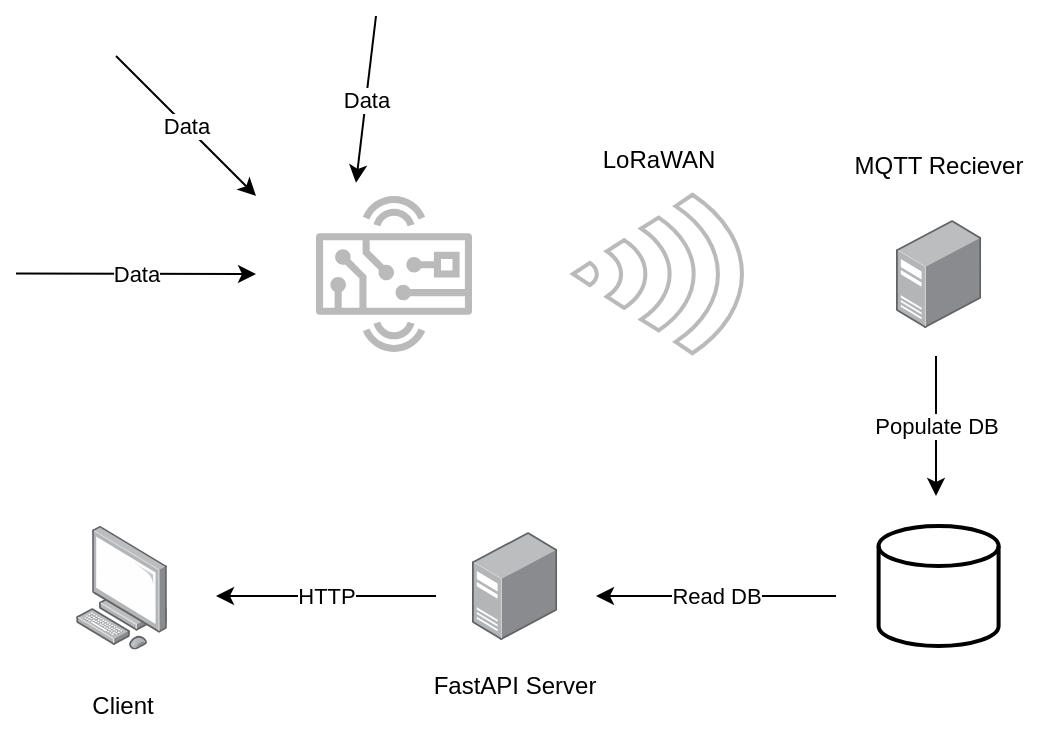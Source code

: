 <mxfile version="24.7.17">
  <diagram name="Page-1" id="vXcOGV97D-zfkoVogZVf">
    <mxGraphModel dx="678" dy="425" grid="1" gridSize="10" guides="1" tooltips="1" connect="1" arrows="1" fold="1" page="1" pageScale="1" pageWidth="827" pageHeight="1169" math="0" shadow="0">
      <root>
        <mxCell id="0" />
        <mxCell id="1" parent="0" />
        <mxCell id="YkbTa9h2mNcd4hBGybYm-1" value="" style="image;points=[];aspect=fixed;html=1;align=center;shadow=0;dashed=0;image=img/lib/allied_telesis/computer_and_terminals/Server_Desktop.svg;" vertex="1" parent="1">
          <mxGeometry x="520" y="372" width="42.6" height="54" as="geometry" />
        </mxCell>
        <mxCell id="YkbTa9h2mNcd4hBGybYm-2" value="" style="sketch=0;outlineConnect=0;fontColor=#232F3E;gradientColor=none;fillColor=#BABABA;strokeColor=none;dashed=0;verticalLabelPosition=bottom;verticalAlign=top;align=center;html=1;fontSize=12;fontStyle=0;aspect=fixed;pointerEvents=1;shape=mxgraph.aws4.hardware_board;" vertex="1" parent="1">
          <mxGeometry x="230" y="360" width="78" height="78" as="geometry" />
        </mxCell>
        <mxCell id="YkbTa9h2mNcd4hBGybYm-3" value="" style="strokeWidth=2;html=1;shape=mxgraph.flowchart.database;whiteSpace=wrap;" vertex="1" parent="1">
          <mxGeometry x="511.3" y="525" width="60" height="60" as="geometry" />
        </mxCell>
        <mxCell id="YkbTa9h2mNcd4hBGybYm-4" value="" style="image;points=[];aspect=fixed;html=1;align=center;shadow=0;dashed=0;image=img/lib/allied_telesis/computer_and_terminals/Personal_Computer.svg;" vertex="1" parent="1">
          <mxGeometry x="110" y="525" width="45.6" height="61.8" as="geometry" />
        </mxCell>
        <mxCell id="YkbTa9h2mNcd4hBGybYm-5" value="" style="endArrow=classic;html=1;rounded=0;" edge="1" parent="1">
          <mxGeometry relative="1" as="geometry">
            <mxPoint x="80" y="398.71" as="sourcePoint" />
            <mxPoint x="200" y="399" as="targetPoint" />
          </mxGeometry>
        </mxCell>
        <mxCell id="YkbTa9h2mNcd4hBGybYm-6" value="Data" style="edgeLabel;resizable=0;html=1;;align=center;verticalAlign=middle;" connectable="0" vertex="1" parent="YkbTa9h2mNcd4hBGybYm-5">
          <mxGeometry relative="1" as="geometry" />
        </mxCell>
        <mxCell id="YkbTa9h2mNcd4hBGybYm-7" value="" style="endArrow=classic;html=1;rounded=0;" edge="1" parent="1">
          <mxGeometry relative="1" as="geometry">
            <mxPoint x="130" y="290" as="sourcePoint" />
            <mxPoint x="200" y="360" as="targetPoint" />
          </mxGeometry>
        </mxCell>
        <mxCell id="YkbTa9h2mNcd4hBGybYm-8" value="Data" style="edgeLabel;resizable=0;html=1;;align=center;verticalAlign=middle;" connectable="0" vertex="1" parent="YkbTa9h2mNcd4hBGybYm-7">
          <mxGeometry relative="1" as="geometry" />
        </mxCell>
        <mxCell id="YkbTa9h2mNcd4hBGybYm-9" value="" style="endArrow=classic;html=1;rounded=0;" edge="1" parent="1">
          <mxGeometry relative="1" as="geometry">
            <mxPoint x="260" y="270" as="sourcePoint" />
            <mxPoint x="250" y="353.43" as="targetPoint" />
          </mxGeometry>
        </mxCell>
        <mxCell id="YkbTa9h2mNcd4hBGybYm-10" value="Data" style="edgeLabel;resizable=0;html=1;;align=center;verticalAlign=middle;" connectable="0" vertex="1" parent="YkbTa9h2mNcd4hBGybYm-9">
          <mxGeometry relative="1" as="geometry" />
        </mxCell>
        <mxCell id="YkbTa9h2mNcd4hBGybYm-12" value="" style="html=1;verticalLabelPosition=bottom;align=center;labelBackgroundColor=#ffffff;verticalAlign=top;strokeWidth=2;strokeColor=#BABABA;shadow=0;dashed=0;shape=mxgraph.ios7.icons.wifi;pointerEvents=1;rotation=90;" vertex="1" parent="1">
          <mxGeometry x="361.13" y="356.75" width="79.25" height="84.5" as="geometry" />
        </mxCell>
        <mxCell id="YkbTa9h2mNcd4hBGybYm-13" value="LoRaWAN" style="text;html=1;align=center;verticalAlign=middle;resizable=0;points=[];autosize=1;strokeColor=none;fillColor=none;" vertex="1" parent="1">
          <mxGeometry x="360.75" y="326.75" width="80" height="30" as="geometry" />
        </mxCell>
        <mxCell id="YkbTa9h2mNcd4hBGybYm-14" value="MQTT Reciever" style="text;html=1;align=center;verticalAlign=middle;resizable=0;points=[];autosize=1;strokeColor=none;fillColor=none;" vertex="1" parent="1">
          <mxGeometry x="486.3" y="330" width="110" height="30" as="geometry" />
        </mxCell>
        <mxCell id="YkbTa9h2mNcd4hBGybYm-16" value="" style="endArrow=classic;html=1;rounded=0;" edge="1" parent="1">
          <mxGeometry relative="1" as="geometry">
            <mxPoint x="540" y="440" as="sourcePoint" />
            <mxPoint x="540" y="510" as="targetPoint" />
          </mxGeometry>
        </mxCell>
        <mxCell id="YkbTa9h2mNcd4hBGybYm-17" value="Populate DB" style="edgeLabel;resizable=0;html=1;;align=center;verticalAlign=middle;" connectable="0" vertex="1" parent="YkbTa9h2mNcd4hBGybYm-16">
          <mxGeometry relative="1" as="geometry" />
        </mxCell>
        <mxCell id="YkbTa9h2mNcd4hBGybYm-18" value="" style="endArrow=classic;html=1;rounded=0;" edge="1" parent="1">
          <mxGeometry relative="1" as="geometry">
            <mxPoint x="490" y="560" as="sourcePoint" />
            <mxPoint x="370" y="560" as="targetPoint" />
          </mxGeometry>
        </mxCell>
        <mxCell id="YkbTa9h2mNcd4hBGybYm-19" value="Read DB" style="edgeLabel;resizable=0;html=1;;align=center;verticalAlign=middle;" connectable="0" vertex="1" parent="YkbTa9h2mNcd4hBGybYm-18">
          <mxGeometry relative="1" as="geometry" />
        </mxCell>
        <mxCell id="YkbTa9h2mNcd4hBGybYm-21" value="" style="image;points=[];aspect=fixed;html=1;align=center;shadow=0;dashed=0;image=img/lib/allied_telesis/computer_and_terminals/Server_Desktop.svg;" vertex="1" parent="1">
          <mxGeometry x="308" y="528" width="42.6" height="54" as="geometry" />
        </mxCell>
        <mxCell id="YkbTa9h2mNcd4hBGybYm-22" value="FastAPI Server" style="text;html=1;align=center;verticalAlign=middle;resizable=0;points=[];autosize=1;strokeColor=none;fillColor=none;" vertex="1" parent="1">
          <mxGeometry x="279.3" y="590" width="100" height="30" as="geometry" />
        </mxCell>
        <mxCell id="YkbTa9h2mNcd4hBGybYm-24" value="" style="endArrow=classic;html=1;rounded=0;" edge="1" parent="1">
          <mxGeometry relative="1" as="geometry">
            <mxPoint x="290" y="560" as="sourcePoint" />
            <mxPoint x="180" y="560" as="targetPoint" />
          </mxGeometry>
        </mxCell>
        <mxCell id="YkbTa9h2mNcd4hBGybYm-25" value="HTTP" style="edgeLabel;resizable=0;html=1;;align=center;verticalAlign=middle;" connectable="0" vertex="1" parent="YkbTa9h2mNcd4hBGybYm-24">
          <mxGeometry relative="1" as="geometry" />
        </mxCell>
        <mxCell id="YkbTa9h2mNcd4hBGybYm-26" value="Client" style="text;html=1;align=center;verticalAlign=middle;resizable=0;points=[];autosize=1;strokeColor=none;fillColor=none;" vertex="1" parent="1">
          <mxGeometry x="107.8" y="600" width="50" height="30" as="geometry" />
        </mxCell>
      </root>
    </mxGraphModel>
  </diagram>
</mxfile>
